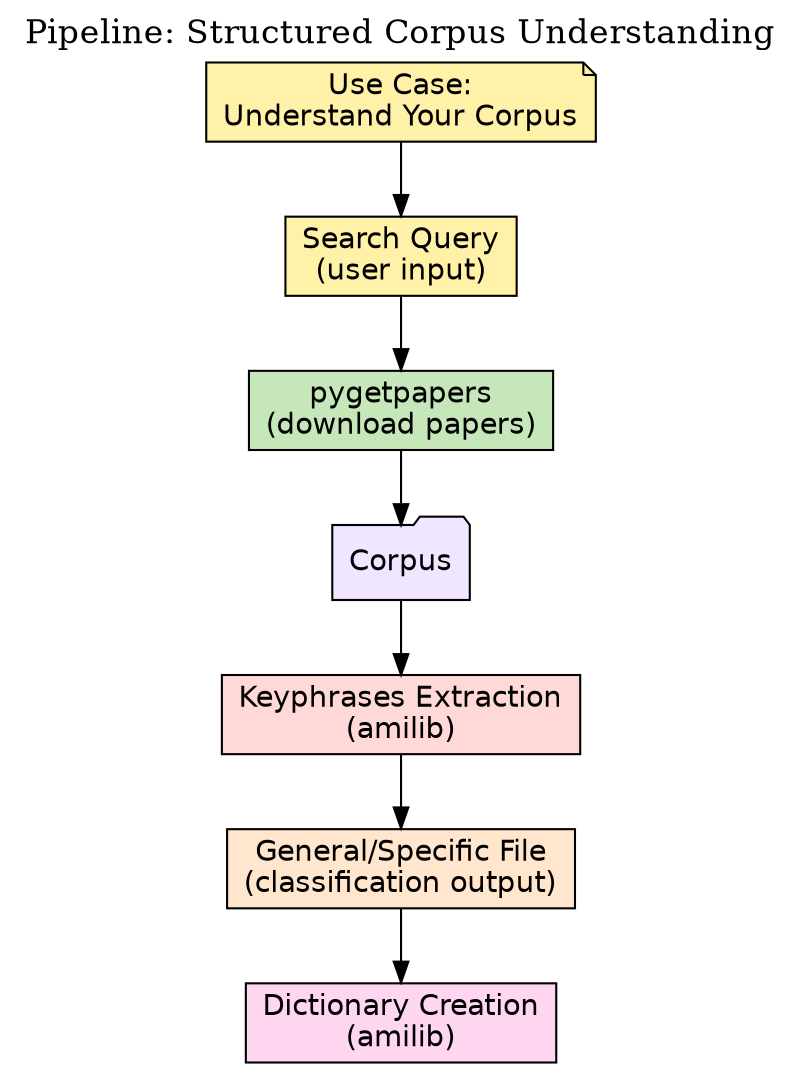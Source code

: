 // pipeline2.dot
// Graphviz DOT file for structured corpus understanding pipeline
// Title: Search query -> PyGetPapers -> Corpus -> Keyword Extraction -> General/Specific File + Wikidata Classification -> Dictionary (AMiLib)

digraph {
    rankdir=TB;
    labelloc="t";
    label="Pipeline: Structured Corpus Understanding";
    fontsize=16;

    node [shape=rectangle, style=filled, fontname="Helvetica"];

    UseCase [label="Use Case:\nUnderstand Your Corpus", shape=note, fillcolor="#FFF2A8"];
    SearchQuery [label="Search Query\n(user input)", fillcolor="#FFF2A8"];
    pygetpapers [label="pygetpapers\n(download papers)", fillcolor="#C6E7B9"];
    Corpus [label="Corpus", shape=folder, fillcolor="#F0E6FF"];
    KeyphrasesExtraction [label="Keyphrases Extraction\n(amilib)", fillcolor="#FFD8D8"];
    GenSpecFile [label="General/Specific File\n(classification output)", fillcolor="#FFE6CC"];
    Dictionary [label="Dictionary Creation\n(amilib)", fillcolor="#FFD6F0"];

    // Flow
    UseCase -> SearchQuery -> pygetpapers -> Corpus -> KeyphrasesExtraction;
    KeyphrasesExtraction -> GenSpecFile;
    {GenSpecFile} -> Dictionary;

    // Styling
    edge [arrowhead=vee];
    node [fontcolor="#222222"];
}
